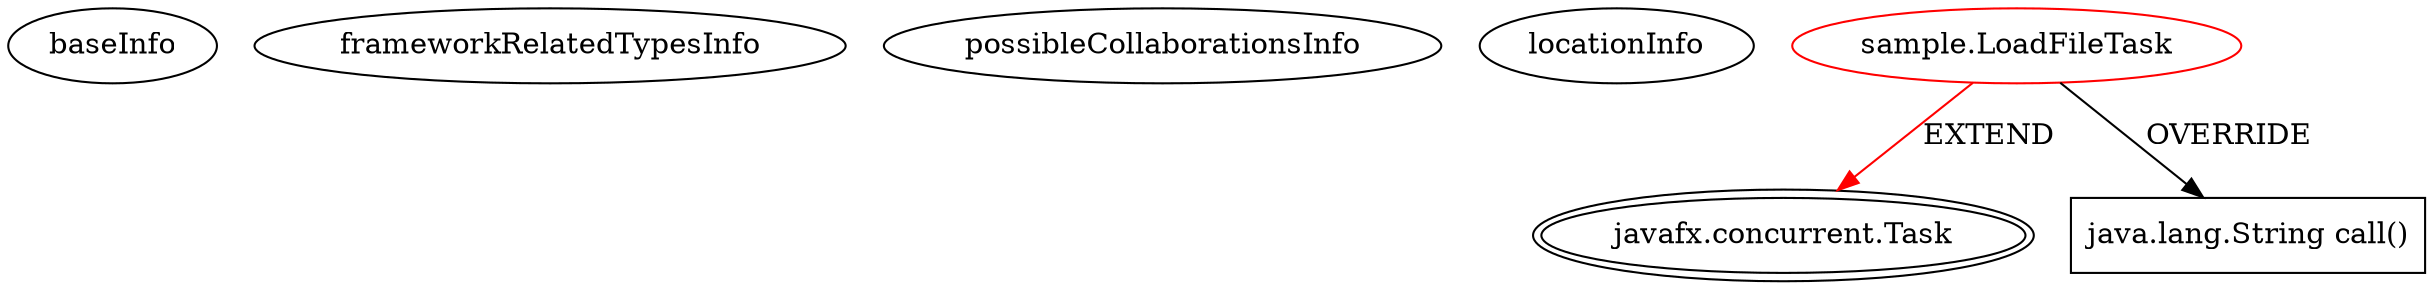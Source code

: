 digraph {
baseInfo[graphId=3305,category="extension_graph",isAnonymous=false,possibleRelation=false]
frameworkRelatedTypesInfo[0="javafx.concurrent.Task"]
possibleCollaborationsInfo[]
locationInfo[projectName="jdtommy-NiceTail",filePath="/jdtommy-NiceTail/NiceTail-master/src/sample/LoadFileTask.java",contextSignature="LoadFileTask",graphId="3305"]
0[label="sample.LoadFileTask",vertexType="ROOT_CLIENT_CLASS_DECLARATION",isFrameworkType=false,color=red]
1[label="javafx.concurrent.Task",vertexType="FRAMEWORK_CLASS_TYPE",isFrameworkType=true,peripheries=2]
2[label="java.lang.String call()",vertexType="OVERRIDING_METHOD_DECLARATION",isFrameworkType=false,shape=box]
0->1[label="EXTEND",color=red]
0->2[label="OVERRIDE"]
}
